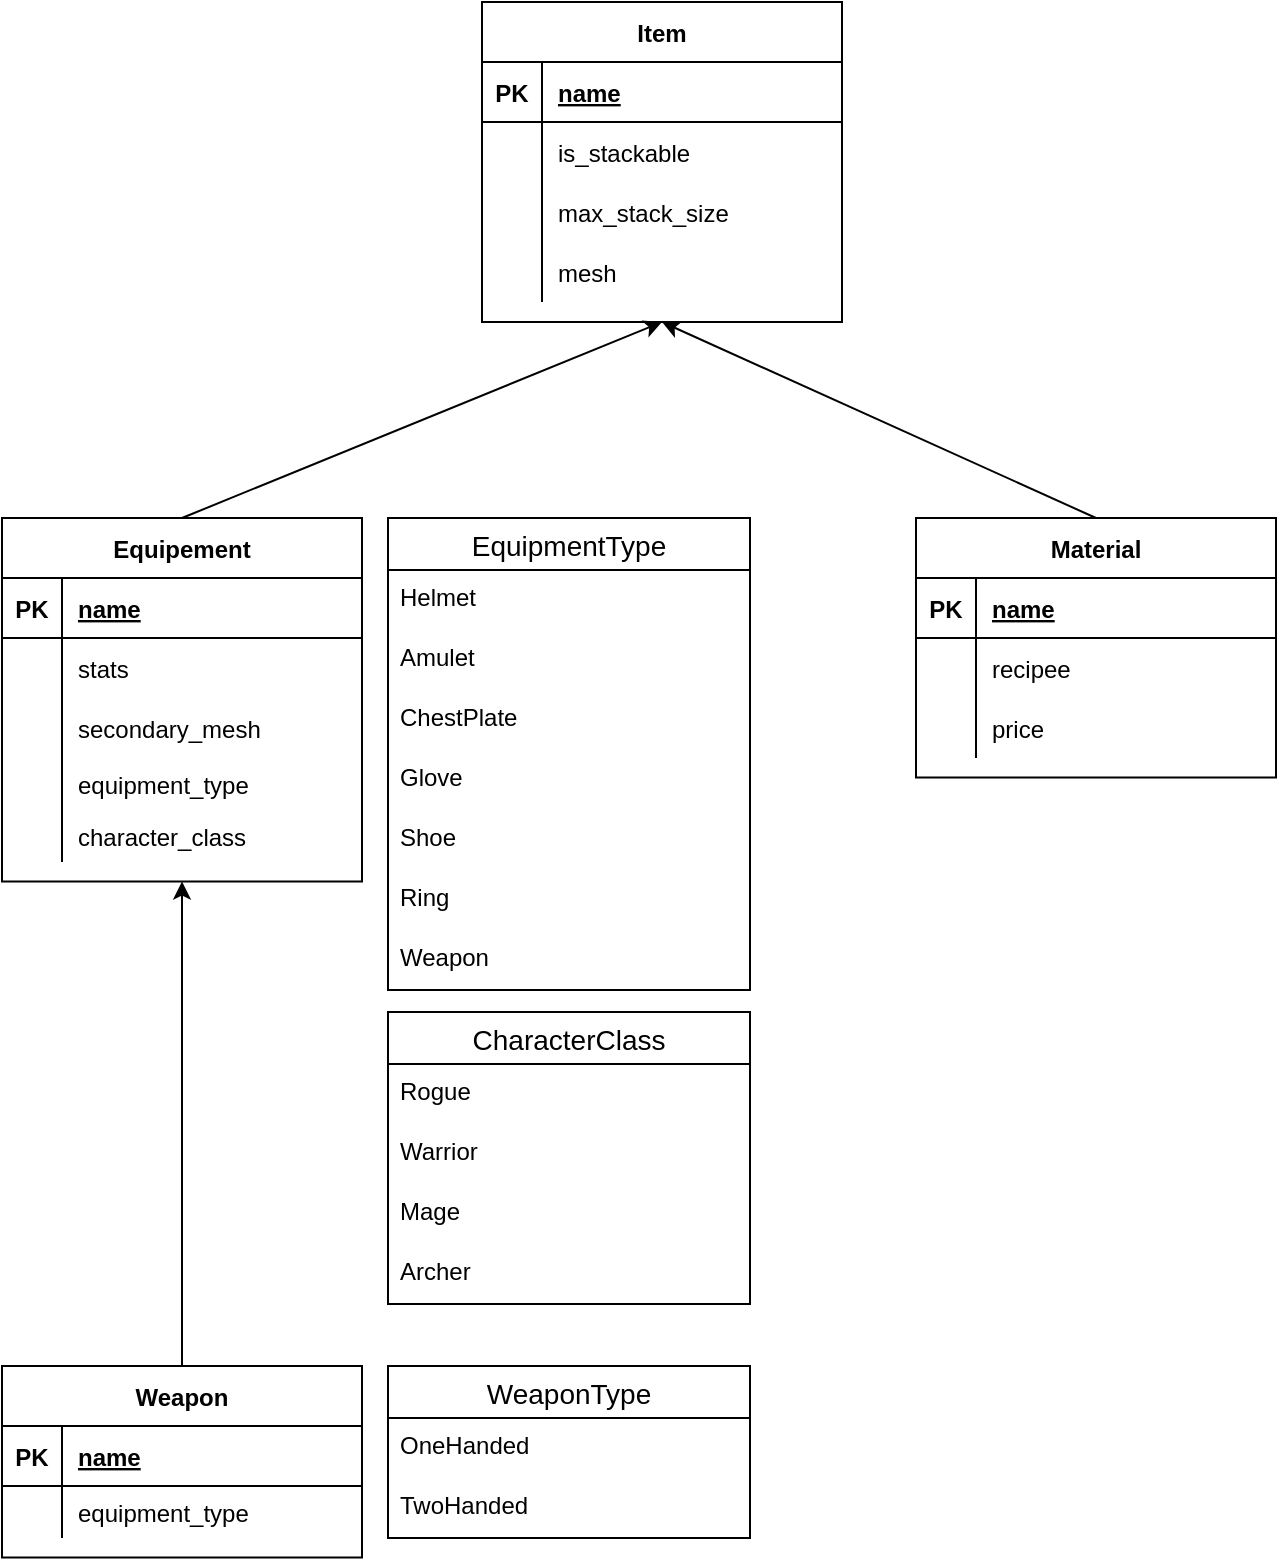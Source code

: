 <mxfile version="19.0.0" type="device"><diagram id="qGSTBqYziq5y5oXf8OA1" name="Page-1"><mxGraphModel dx="1422" dy="794" grid="0" gridSize="10" guides="1" tooltips="1" connect="1" arrows="1" fold="1" page="1" pageScale="1" pageWidth="827" pageHeight="1169" math="0" shadow="0"><root><mxCell id="0"/><mxCell id="1" parent="0"/><mxCell id="NuNyYedbqTD3nmPglzN2-13" value="Item" style="shape=table;startSize=30;container=1;collapsible=1;childLayout=tableLayout;fixedRows=1;rowLines=0;fontStyle=1;align=center;resizeLast=1;" vertex="1" parent="1"><mxGeometry x="333" y="38" width="180" height="160" as="geometry"/></mxCell><mxCell id="NuNyYedbqTD3nmPglzN2-14" value="" style="shape=tableRow;horizontal=0;startSize=0;swimlaneHead=0;swimlaneBody=0;fillColor=none;collapsible=0;dropTarget=0;points=[[0,0.5],[1,0.5]];portConstraint=eastwest;top=0;left=0;right=0;bottom=1;" vertex="1" parent="NuNyYedbqTD3nmPglzN2-13"><mxGeometry y="30" width="180" height="30" as="geometry"/></mxCell><mxCell id="NuNyYedbqTD3nmPglzN2-15" value="PK" style="shape=partialRectangle;connectable=0;fillColor=none;top=0;left=0;bottom=0;right=0;fontStyle=1;overflow=hidden;" vertex="1" parent="NuNyYedbqTD3nmPglzN2-14"><mxGeometry width="30" height="30" as="geometry"><mxRectangle width="30" height="30" as="alternateBounds"/></mxGeometry></mxCell><mxCell id="NuNyYedbqTD3nmPglzN2-16" value="name" style="shape=partialRectangle;connectable=0;fillColor=none;top=0;left=0;bottom=0;right=0;align=left;spacingLeft=6;fontStyle=5;overflow=hidden;" vertex="1" parent="NuNyYedbqTD3nmPglzN2-14"><mxGeometry x="30" width="150" height="30" as="geometry"><mxRectangle width="150" height="30" as="alternateBounds"/></mxGeometry></mxCell><mxCell id="NuNyYedbqTD3nmPglzN2-17" value="" style="shape=tableRow;horizontal=0;startSize=0;swimlaneHead=0;swimlaneBody=0;fillColor=none;collapsible=0;dropTarget=0;points=[[0,0.5],[1,0.5]];portConstraint=eastwest;top=0;left=0;right=0;bottom=0;" vertex="1" parent="NuNyYedbqTD3nmPglzN2-13"><mxGeometry y="60" width="180" height="30" as="geometry"/></mxCell><mxCell id="NuNyYedbqTD3nmPglzN2-18" value="" style="shape=partialRectangle;connectable=0;fillColor=none;top=0;left=0;bottom=0;right=0;editable=1;overflow=hidden;" vertex="1" parent="NuNyYedbqTD3nmPglzN2-17"><mxGeometry width="30" height="30" as="geometry"><mxRectangle width="30" height="30" as="alternateBounds"/></mxGeometry></mxCell><mxCell id="NuNyYedbqTD3nmPglzN2-19" value="is_stackable" style="shape=partialRectangle;connectable=0;fillColor=none;top=0;left=0;bottom=0;right=0;align=left;spacingLeft=6;overflow=hidden;" vertex="1" parent="NuNyYedbqTD3nmPglzN2-17"><mxGeometry x="30" width="150" height="30" as="geometry"><mxRectangle width="150" height="30" as="alternateBounds"/></mxGeometry></mxCell><mxCell id="NuNyYedbqTD3nmPglzN2-20" value="" style="shape=tableRow;horizontal=0;startSize=0;swimlaneHead=0;swimlaneBody=0;fillColor=none;collapsible=0;dropTarget=0;points=[[0,0.5],[1,0.5]];portConstraint=eastwest;top=0;left=0;right=0;bottom=0;" vertex="1" parent="NuNyYedbqTD3nmPglzN2-13"><mxGeometry y="90" width="180" height="30" as="geometry"/></mxCell><mxCell id="NuNyYedbqTD3nmPglzN2-21" value="" style="shape=partialRectangle;connectable=0;fillColor=none;top=0;left=0;bottom=0;right=0;editable=1;overflow=hidden;" vertex="1" parent="NuNyYedbqTD3nmPglzN2-20"><mxGeometry width="30" height="30" as="geometry"><mxRectangle width="30" height="30" as="alternateBounds"/></mxGeometry></mxCell><mxCell id="NuNyYedbqTD3nmPglzN2-22" value="max_stack_size" style="shape=partialRectangle;connectable=0;fillColor=none;top=0;left=0;bottom=0;right=0;align=left;spacingLeft=6;overflow=hidden;" vertex="1" parent="NuNyYedbqTD3nmPglzN2-20"><mxGeometry x="30" width="150" height="30" as="geometry"><mxRectangle width="150" height="30" as="alternateBounds"/></mxGeometry></mxCell><mxCell id="NuNyYedbqTD3nmPglzN2-23" value="" style="shape=tableRow;horizontal=0;startSize=0;swimlaneHead=0;swimlaneBody=0;fillColor=none;collapsible=0;dropTarget=0;points=[[0,0.5],[1,0.5]];portConstraint=eastwest;top=0;left=0;right=0;bottom=0;" vertex="1" parent="NuNyYedbqTD3nmPglzN2-13"><mxGeometry y="120" width="180" height="30" as="geometry"/></mxCell><mxCell id="NuNyYedbqTD3nmPglzN2-24" value="" style="shape=partialRectangle;connectable=0;fillColor=none;top=0;left=0;bottom=0;right=0;editable=1;overflow=hidden;" vertex="1" parent="NuNyYedbqTD3nmPglzN2-23"><mxGeometry width="30" height="30" as="geometry"><mxRectangle width="30" height="30" as="alternateBounds"/></mxGeometry></mxCell><mxCell id="NuNyYedbqTD3nmPglzN2-25" value="mesh" style="shape=partialRectangle;connectable=0;fillColor=none;top=0;left=0;bottom=0;right=0;align=left;spacingLeft=6;overflow=hidden;" vertex="1" parent="NuNyYedbqTD3nmPglzN2-23"><mxGeometry x="30" width="150" height="30" as="geometry"><mxRectangle width="150" height="30" as="alternateBounds"/></mxGeometry></mxCell><mxCell id="NuNyYedbqTD3nmPglzN2-26" value="Equipement" style="shape=table;startSize=30;container=1;collapsible=1;childLayout=tableLayout;fixedRows=1;rowLines=0;fontStyle=1;align=center;resizeLast=1;" vertex="1" parent="1"><mxGeometry x="93" y="296" width="180" height="181.75" as="geometry"/></mxCell><mxCell id="NuNyYedbqTD3nmPglzN2-27" value="" style="shape=tableRow;horizontal=0;startSize=0;swimlaneHead=0;swimlaneBody=0;fillColor=none;collapsible=0;dropTarget=0;points=[[0,0.5],[1,0.5]];portConstraint=eastwest;top=0;left=0;right=0;bottom=1;" vertex="1" parent="NuNyYedbqTD3nmPglzN2-26"><mxGeometry y="30" width="180" height="30" as="geometry"/></mxCell><mxCell id="NuNyYedbqTD3nmPglzN2-28" value="PK" style="shape=partialRectangle;connectable=0;fillColor=none;top=0;left=0;bottom=0;right=0;fontStyle=1;overflow=hidden;" vertex="1" parent="NuNyYedbqTD3nmPglzN2-27"><mxGeometry width="30" height="30" as="geometry"><mxRectangle width="30" height="30" as="alternateBounds"/></mxGeometry></mxCell><mxCell id="NuNyYedbqTD3nmPglzN2-29" value="name" style="shape=partialRectangle;connectable=0;fillColor=none;top=0;left=0;bottom=0;right=0;align=left;spacingLeft=6;fontStyle=5;overflow=hidden;" vertex="1" parent="NuNyYedbqTD3nmPglzN2-27"><mxGeometry x="30" width="150" height="30" as="geometry"><mxRectangle width="150" height="30" as="alternateBounds"/></mxGeometry></mxCell><mxCell id="NuNyYedbqTD3nmPglzN2-30" value="" style="shape=tableRow;horizontal=0;startSize=0;swimlaneHead=0;swimlaneBody=0;fillColor=none;collapsible=0;dropTarget=0;points=[[0,0.5],[1,0.5]];portConstraint=eastwest;top=0;left=0;right=0;bottom=0;" vertex="1" parent="NuNyYedbqTD3nmPglzN2-26"><mxGeometry y="60" width="180" height="30" as="geometry"/></mxCell><mxCell id="NuNyYedbqTD3nmPglzN2-31" value="" style="shape=partialRectangle;connectable=0;fillColor=none;top=0;left=0;bottom=0;right=0;editable=1;overflow=hidden;" vertex="1" parent="NuNyYedbqTD3nmPglzN2-30"><mxGeometry width="30" height="30" as="geometry"><mxRectangle width="30" height="30" as="alternateBounds"/></mxGeometry></mxCell><mxCell id="NuNyYedbqTD3nmPglzN2-32" value="stats" style="shape=partialRectangle;connectable=0;fillColor=none;top=0;left=0;bottom=0;right=0;align=left;spacingLeft=6;overflow=hidden;" vertex="1" parent="NuNyYedbqTD3nmPglzN2-30"><mxGeometry x="30" width="150" height="30" as="geometry"><mxRectangle width="150" height="30" as="alternateBounds"/></mxGeometry></mxCell><mxCell id="NuNyYedbqTD3nmPglzN2-33" value="" style="shape=tableRow;horizontal=0;startSize=0;swimlaneHead=0;swimlaneBody=0;fillColor=none;collapsible=0;dropTarget=0;points=[[0,0.5],[1,0.5]];portConstraint=eastwest;top=0;left=0;right=0;bottom=0;" vertex="1" parent="NuNyYedbqTD3nmPglzN2-26"><mxGeometry y="90" width="180" height="30" as="geometry"/></mxCell><mxCell id="NuNyYedbqTD3nmPglzN2-34" value="" style="shape=partialRectangle;connectable=0;fillColor=none;top=0;left=0;bottom=0;right=0;editable=1;overflow=hidden;" vertex="1" parent="NuNyYedbqTD3nmPglzN2-33"><mxGeometry width="30" height="30" as="geometry"><mxRectangle width="30" height="30" as="alternateBounds"/></mxGeometry></mxCell><mxCell id="NuNyYedbqTD3nmPglzN2-35" value="secondary_mesh" style="shape=partialRectangle;connectable=0;fillColor=none;top=0;left=0;bottom=0;right=0;align=left;spacingLeft=6;overflow=hidden;" vertex="1" parent="NuNyYedbqTD3nmPglzN2-33"><mxGeometry x="30" width="150" height="30" as="geometry"><mxRectangle width="150" height="30" as="alternateBounds"/></mxGeometry></mxCell><mxCell id="NuNyYedbqTD3nmPglzN2-36" value="" style="shape=tableRow;horizontal=0;startSize=0;swimlaneHead=0;swimlaneBody=0;fillColor=none;collapsible=0;dropTarget=0;points=[[0,0.5],[1,0.5]];portConstraint=eastwest;top=0;left=0;right=0;bottom=0;" vertex="1" parent="NuNyYedbqTD3nmPglzN2-26"><mxGeometry y="120" width="180" height="26" as="geometry"/></mxCell><mxCell id="NuNyYedbqTD3nmPglzN2-37" value="" style="shape=partialRectangle;connectable=0;fillColor=none;top=0;left=0;bottom=0;right=0;editable=1;overflow=hidden;" vertex="1" parent="NuNyYedbqTD3nmPglzN2-36"><mxGeometry width="30" height="26" as="geometry"><mxRectangle width="30" height="26" as="alternateBounds"/></mxGeometry></mxCell><mxCell id="NuNyYedbqTD3nmPglzN2-38" value="equipment_type" style="shape=partialRectangle;connectable=0;fillColor=none;top=0;left=0;bottom=0;right=0;align=left;spacingLeft=6;overflow=hidden;" vertex="1" parent="NuNyYedbqTD3nmPglzN2-36"><mxGeometry x="30" width="150" height="26" as="geometry"><mxRectangle width="150" height="26" as="alternateBounds"/></mxGeometry></mxCell><mxCell id="NuNyYedbqTD3nmPglzN2-82" value="" style="shape=tableRow;horizontal=0;startSize=0;swimlaneHead=0;swimlaneBody=0;fillColor=none;collapsible=0;dropTarget=0;points=[[0,0.5],[1,0.5]];portConstraint=eastwest;top=0;left=0;right=0;bottom=0;" vertex="1" parent="NuNyYedbqTD3nmPglzN2-26"><mxGeometry y="146" width="180" height="26" as="geometry"/></mxCell><mxCell id="NuNyYedbqTD3nmPglzN2-83" value="" style="shape=partialRectangle;connectable=0;fillColor=none;top=0;left=0;bottom=0;right=0;editable=1;overflow=hidden;" vertex="1" parent="NuNyYedbqTD3nmPglzN2-82"><mxGeometry width="30" height="26" as="geometry"><mxRectangle width="30" height="26" as="alternateBounds"/></mxGeometry></mxCell><mxCell id="NuNyYedbqTD3nmPglzN2-84" value="character_class" style="shape=partialRectangle;connectable=0;fillColor=none;top=0;left=0;bottom=0;right=0;align=left;spacingLeft=6;overflow=hidden;" vertex="1" parent="NuNyYedbqTD3nmPglzN2-82"><mxGeometry x="30" width="150" height="26" as="geometry"><mxRectangle width="150" height="26" as="alternateBounds"/></mxGeometry></mxCell><mxCell id="NuNyYedbqTD3nmPglzN2-40" value="" style="endArrow=classic;html=1;rounded=0;exitX=0.5;exitY=0;exitDx=0;exitDy=0;entryX=0.5;entryY=1;entryDx=0;entryDy=0;" edge="1" parent="1" source="NuNyYedbqTD3nmPglzN2-26" target="NuNyYedbqTD3nmPglzN2-13"><mxGeometry width="50" height="50" relative="1" as="geometry"><mxPoint x="387" y="431" as="sourcePoint"/><mxPoint x="437" y="381" as="targetPoint"/></mxGeometry></mxCell><mxCell id="NuNyYedbqTD3nmPglzN2-42" value="EquipmentType" style="swimlane;fontStyle=0;childLayout=stackLayout;horizontal=1;startSize=26;horizontalStack=0;resizeParent=1;resizeParentMax=0;resizeLast=0;collapsible=1;marginBottom=0;align=center;fontSize=14;" vertex="1" parent="1"><mxGeometry x="286" y="296" width="181" height="236" as="geometry"/></mxCell><mxCell id="NuNyYedbqTD3nmPglzN2-43" value="Helmet" style="text;strokeColor=none;fillColor=none;spacingLeft=4;spacingRight=4;overflow=hidden;rotatable=0;points=[[0,0.5],[1,0.5]];portConstraint=eastwest;fontSize=12;" vertex="1" parent="NuNyYedbqTD3nmPglzN2-42"><mxGeometry y="26" width="181" height="30" as="geometry"/></mxCell><mxCell id="NuNyYedbqTD3nmPglzN2-44" value="Amulet" style="text;strokeColor=none;fillColor=none;spacingLeft=4;spacingRight=4;overflow=hidden;rotatable=0;points=[[0,0.5],[1,0.5]];portConstraint=eastwest;fontSize=12;" vertex="1" parent="NuNyYedbqTD3nmPglzN2-42"><mxGeometry y="56" width="181" height="30" as="geometry"/></mxCell><mxCell id="NuNyYedbqTD3nmPglzN2-45" value="ChestPlate" style="text;strokeColor=none;fillColor=none;spacingLeft=4;spacingRight=4;overflow=hidden;rotatable=0;points=[[0,0.5],[1,0.5]];portConstraint=eastwest;fontSize=12;" vertex="1" parent="NuNyYedbqTD3nmPglzN2-42"><mxGeometry y="86" width="181" height="30" as="geometry"/></mxCell><mxCell id="NuNyYedbqTD3nmPglzN2-46" value="Glove" style="text;strokeColor=none;fillColor=none;spacingLeft=4;spacingRight=4;overflow=hidden;rotatable=0;points=[[0,0.5],[1,0.5]];portConstraint=eastwest;fontSize=12;" vertex="1" parent="NuNyYedbqTD3nmPglzN2-42"><mxGeometry y="116" width="181" height="30" as="geometry"/></mxCell><mxCell id="NuNyYedbqTD3nmPglzN2-47" value="Shoe" style="text;strokeColor=none;fillColor=none;spacingLeft=4;spacingRight=4;overflow=hidden;rotatable=0;points=[[0,0.5],[1,0.5]];portConstraint=eastwest;fontSize=12;" vertex="1" parent="NuNyYedbqTD3nmPglzN2-42"><mxGeometry y="146" width="181" height="30" as="geometry"/></mxCell><mxCell id="NuNyYedbqTD3nmPglzN2-48" value="Ring" style="text;strokeColor=none;fillColor=none;spacingLeft=4;spacingRight=4;overflow=hidden;rotatable=0;points=[[0,0.5],[1,0.5]];portConstraint=eastwest;fontSize=12;" vertex="1" parent="NuNyYedbqTD3nmPglzN2-42"><mxGeometry y="176" width="181" height="30" as="geometry"/></mxCell><mxCell id="NuNyYedbqTD3nmPglzN2-49" value="Weapon" style="text;strokeColor=none;fillColor=none;spacingLeft=4;spacingRight=4;overflow=hidden;rotatable=0;points=[[0,0.5],[1,0.5]];portConstraint=eastwest;fontSize=12;" vertex="1" parent="NuNyYedbqTD3nmPglzN2-42"><mxGeometry y="206" width="181" height="30" as="geometry"/></mxCell><mxCell id="NuNyYedbqTD3nmPglzN2-52" value="Weapon" style="shape=table;startSize=30;container=1;collapsible=1;childLayout=tableLayout;fixedRows=1;rowLines=0;fontStyle=1;align=center;resizeLast=1;" vertex="1" parent="1"><mxGeometry x="93" y="720" width="180" height="95.75" as="geometry"/></mxCell><mxCell id="NuNyYedbqTD3nmPglzN2-53" value="" style="shape=tableRow;horizontal=0;startSize=0;swimlaneHead=0;swimlaneBody=0;fillColor=none;collapsible=0;dropTarget=0;points=[[0,0.5],[1,0.5]];portConstraint=eastwest;top=0;left=0;right=0;bottom=1;" vertex="1" parent="NuNyYedbqTD3nmPglzN2-52"><mxGeometry y="30" width="180" height="30" as="geometry"/></mxCell><mxCell id="NuNyYedbqTD3nmPglzN2-54" value="PK" style="shape=partialRectangle;connectable=0;fillColor=none;top=0;left=0;bottom=0;right=0;fontStyle=1;overflow=hidden;" vertex="1" parent="NuNyYedbqTD3nmPglzN2-53"><mxGeometry width="30" height="30" as="geometry"><mxRectangle width="30" height="30" as="alternateBounds"/></mxGeometry></mxCell><mxCell id="NuNyYedbqTD3nmPglzN2-55" value="name" style="shape=partialRectangle;connectable=0;fillColor=none;top=0;left=0;bottom=0;right=0;align=left;spacingLeft=6;fontStyle=5;overflow=hidden;" vertex="1" parent="NuNyYedbqTD3nmPglzN2-53"><mxGeometry x="30" width="150" height="30" as="geometry"><mxRectangle width="150" height="30" as="alternateBounds"/></mxGeometry></mxCell><mxCell id="NuNyYedbqTD3nmPglzN2-62" value="" style="shape=tableRow;horizontal=0;startSize=0;swimlaneHead=0;swimlaneBody=0;fillColor=none;collapsible=0;dropTarget=0;points=[[0,0.5],[1,0.5]];portConstraint=eastwest;top=0;left=0;right=0;bottom=0;" vertex="1" parent="NuNyYedbqTD3nmPglzN2-52"><mxGeometry y="60" width="180" height="26" as="geometry"/></mxCell><mxCell id="NuNyYedbqTD3nmPglzN2-63" value="" style="shape=partialRectangle;connectable=0;fillColor=none;top=0;left=0;bottom=0;right=0;editable=1;overflow=hidden;" vertex="1" parent="NuNyYedbqTD3nmPglzN2-62"><mxGeometry width="30" height="26" as="geometry"><mxRectangle width="30" height="26" as="alternateBounds"/></mxGeometry></mxCell><mxCell id="NuNyYedbqTD3nmPglzN2-64" value="equipment_type" style="shape=partialRectangle;connectable=0;fillColor=none;top=0;left=0;bottom=0;right=0;align=left;spacingLeft=6;overflow=hidden;" vertex="1" parent="NuNyYedbqTD3nmPglzN2-62"><mxGeometry x="30" width="150" height="26" as="geometry"><mxRectangle width="150" height="26" as="alternateBounds"/></mxGeometry></mxCell><mxCell id="NuNyYedbqTD3nmPglzN2-65" value="" style="endArrow=classic;html=1;rounded=0;exitX=0.5;exitY=0;exitDx=0;exitDy=0;entryX=0.5;entryY=1;entryDx=0;entryDy=0;" edge="1" parent="1" source="NuNyYedbqTD3nmPglzN2-52" target="NuNyYedbqTD3nmPglzN2-26"><mxGeometry width="50" height="50" relative="1" as="geometry"><mxPoint x="387" y="431" as="sourcePoint"/><mxPoint x="437" y="381" as="targetPoint"/></mxGeometry></mxCell><mxCell id="NuNyYedbqTD3nmPglzN2-66" value="WeaponType" style="swimlane;fontStyle=0;childLayout=stackLayout;horizontal=1;startSize=26;horizontalStack=0;resizeParent=1;resizeParentMax=0;resizeLast=0;collapsible=1;marginBottom=0;align=center;fontSize=14;" vertex="1" parent="1"><mxGeometry x="286" y="720" width="181" height="86" as="geometry"/></mxCell><mxCell id="NuNyYedbqTD3nmPglzN2-67" value="OneHanded" style="text;strokeColor=none;fillColor=none;spacingLeft=4;spacingRight=4;overflow=hidden;rotatable=0;points=[[0,0.5],[1,0.5]];portConstraint=eastwest;fontSize=12;" vertex="1" parent="NuNyYedbqTD3nmPglzN2-66"><mxGeometry y="26" width="181" height="30" as="geometry"/></mxCell><mxCell id="NuNyYedbqTD3nmPglzN2-68" value="TwoHanded" style="text;strokeColor=none;fillColor=none;spacingLeft=4;spacingRight=4;overflow=hidden;rotatable=0;points=[[0,0.5],[1,0.5]];portConstraint=eastwest;fontSize=12;" vertex="1" parent="NuNyYedbqTD3nmPglzN2-66"><mxGeometry y="56" width="181" height="30" as="geometry"/></mxCell><mxCell id="NuNyYedbqTD3nmPglzN2-77" value="CharacterClass" style="swimlane;fontStyle=0;childLayout=stackLayout;horizontal=1;startSize=26;horizontalStack=0;resizeParent=1;resizeParentMax=0;resizeLast=0;collapsible=1;marginBottom=0;align=center;fontSize=14;" vertex="1" parent="1"><mxGeometry x="286" y="543" width="181" height="146" as="geometry"/></mxCell><mxCell id="NuNyYedbqTD3nmPglzN2-78" value="Rogue" style="text;strokeColor=none;fillColor=none;spacingLeft=4;spacingRight=4;overflow=hidden;rotatable=0;points=[[0,0.5],[1,0.5]];portConstraint=eastwest;fontSize=12;" vertex="1" parent="NuNyYedbqTD3nmPglzN2-77"><mxGeometry y="26" width="181" height="30" as="geometry"/></mxCell><mxCell id="NuNyYedbqTD3nmPglzN2-79" value="Warrior" style="text;strokeColor=none;fillColor=none;spacingLeft=4;spacingRight=4;overflow=hidden;rotatable=0;points=[[0,0.5],[1,0.5]];portConstraint=eastwest;fontSize=12;" vertex="1" parent="NuNyYedbqTD3nmPglzN2-77"><mxGeometry y="56" width="181" height="30" as="geometry"/></mxCell><mxCell id="NuNyYedbqTD3nmPglzN2-80" value="Mage" style="text;strokeColor=none;fillColor=none;spacingLeft=4;spacingRight=4;overflow=hidden;rotatable=0;points=[[0,0.5],[1,0.5]];portConstraint=eastwest;fontSize=12;" vertex="1" parent="NuNyYedbqTD3nmPglzN2-77"><mxGeometry y="86" width="181" height="30" as="geometry"/></mxCell><mxCell id="NuNyYedbqTD3nmPglzN2-81" value="Archer" style="text;strokeColor=none;fillColor=none;spacingLeft=4;spacingRight=4;overflow=hidden;rotatable=0;points=[[0,0.5],[1,0.5]];portConstraint=eastwest;fontSize=12;" vertex="1" parent="NuNyYedbqTD3nmPglzN2-77"><mxGeometry y="116" width="181" height="30" as="geometry"/></mxCell><mxCell id="NuNyYedbqTD3nmPglzN2-85" value="Material" style="shape=table;startSize=30;container=1;collapsible=1;childLayout=tableLayout;fixedRows=1;rowLines=0;fontStyle=1;align=center;resizeLast=1;" vertex="1" parent="1"><mxGeometry x="550" y="296" width="180" height="129.75" as="geometry"/></mxCell><mxCell id="NuNyYedbqTD3nmPglzN2-86" value="" style="shape=tableRow;horizontal=0;startSize=0;swimlaneHead=0;swimlaneBody=0;fillColor=none;collapsible=0;dropTarget=0;points=[[0,0.5],[1,0.5]];portConstraint=eastwest;top=0;left=0;right=0;bottom=1;" vertex="1" parent="NuNyYedbqTD3nmPglzN2-85"><mxGeometry y="30" width="180" height="30" as="geometry"/></mxCell><mxCell id="NuNyYedbqTD3nmPglzN2-87" value="PK" style="shape=partialRectangle;connectable=0;fillColor=none;top=0;left=0;bottom=0;right=0;fontStyle=1;overflow=hidden;" vertex="1" parent="NuNyYedbqTD3nmPglzN2-86"><mxGeometry width="30" height="30" as="geometry"><mxRectangle width="30" height="30" as="alternateBounds"/></mxGeometry></mxCell><mxCell id="NuNyYedbqTD3nmPglzN2-88" value="name" style="shape=partialRectangle;connectable=0;fillColor=none;top=0;left=0;bottom=0;right=0;align=left;spacingLeft=6;fontStyle=5;overflow=hidden;" vertex="1" parent="NuNyYedbqTD3nmPglzN2-86"><mxGeometry x="30" width="150" height="30" as="geometry"><mxRectangle width="150" height="30" as="alternateBounds"/></mxGeometry></mxCell><mxCell id="NuNyYedbqTD3nmPglzN2-89" value="" style="shape=tableRow;horizontal=0;startSize=0;swimlaneHead=0;swimlaneBody=0;fillColor=none;collapsible=0;dropTarget=0;points=[[0,0.5],[1,0.5]];portConstraint=eastwest;top=0;left=0;right=0;bottom=0;" vertex="1" parent="NuNyYedbqTD3nmPglzN2-85"><mxGeometry y="60" width="180" height="30" as="geometry"/></mxCell><mxCell id="NuNyYedbqTD3nmPglzN2-90" value="" style="shape=partialRectangle;connectable=0;fillColor=none;top=0;left=0;bottom=0;right=0;editable=1;overflow=hidden;" vertex="1" parent="NuNyYedbqTD3nmPglzN2-89"><mxGeometry width="30" height="30" as="geometry"><mxRectangle width="30" height="30" as="alternateBounds"/></mxGeometry></mxCell><mxCell id="NuNyYedbqTD3nmPglzN2-91" value="recipee" style="shape=partialRectangle;connectable=0;fillColor=none;top=0;left=0;bottom=0;right=0;align=left;spacingLeft=6;overflow=hidden;" vertex="1" parent="NuNyYedbqTD3nmPglzN2-89"><mxGeometry x="30" width="150" height="30" as="geometry"><mxRectangle width="150" height="30" as="alternateBounds"/></mxGeometry></mxCell><mxCell id="NuNyYedbqTD3nmPglzN2-92" value="" style="shape=tableRow;horizontal=0;startSize=0;swimlaneHead=0;swimlaneBody=0;fillColor=none;collapsible=0;dropTarget=0;points=[[0,0.5],[1,0.5]];portConstraint=eastwest;top=0;left=0;right=0;bottom=0;" vertex="1" parent="NuNyYedbqTD3nmPglzN2-85"><mxGeometry y="90" width="180" height="30" as="geometry"/></mxCell><mxCell id="NuNyYedbqTD3nmPglzN2-93" value="" style="shape=partialRectangle;connectable=0;fillColor=none;top=0;left=0;bottom=0;right=0;editable=1;overflow=hidden;" vertex="1" parent="NuNyYedbqTD3nmPglzN2-92"><mxGeometry width="30" height="30" as="geometry"><mxRectangle width="30" height="30" as="alternateBounds"/></mxGeometry></mxCell><mxCell id="NuNyYedbqTD3nmPglzN2-94" value="price" style="shape=partialRectangle;connectable=0;fillColor=none;top=0;left=0;bottom=0;right=0;align=left;spacingLeft=6;overflow=hidden;" vertex="1" parent="NuNyYedbqTD3nmPglzN2-92"><mxGeometry x="30" width="150" height="30" as="geometry"><mxRectangle width="150" height="30" as="alternateBounds"/></mxGeometry></mxCell><mxCell id="NuNyYedbqTD3nmPglzN2-101" value="" style="endArrow=classic;html=1;rounded=0;entryX=0.5;entryY=1;entryDx=0;entryDy=0;exitX=0.5;exitY=0;exitDx=0;exitDy=0;" edge="1" parent="1" source="NuNyYedbqTD3nmPglzN2-85" target="NuNyYedbqTD3nmPglzN2-13"><mxGeometry width="50" height="50" relative="1" as="geometry"><mxPoint x="448" y="439" as="sourcePoint"/><mxPoint x="498" y="389" as="targetPoint"/></mxGeometry></mxCell></root></mxGraphModel></diagram></mxfile>